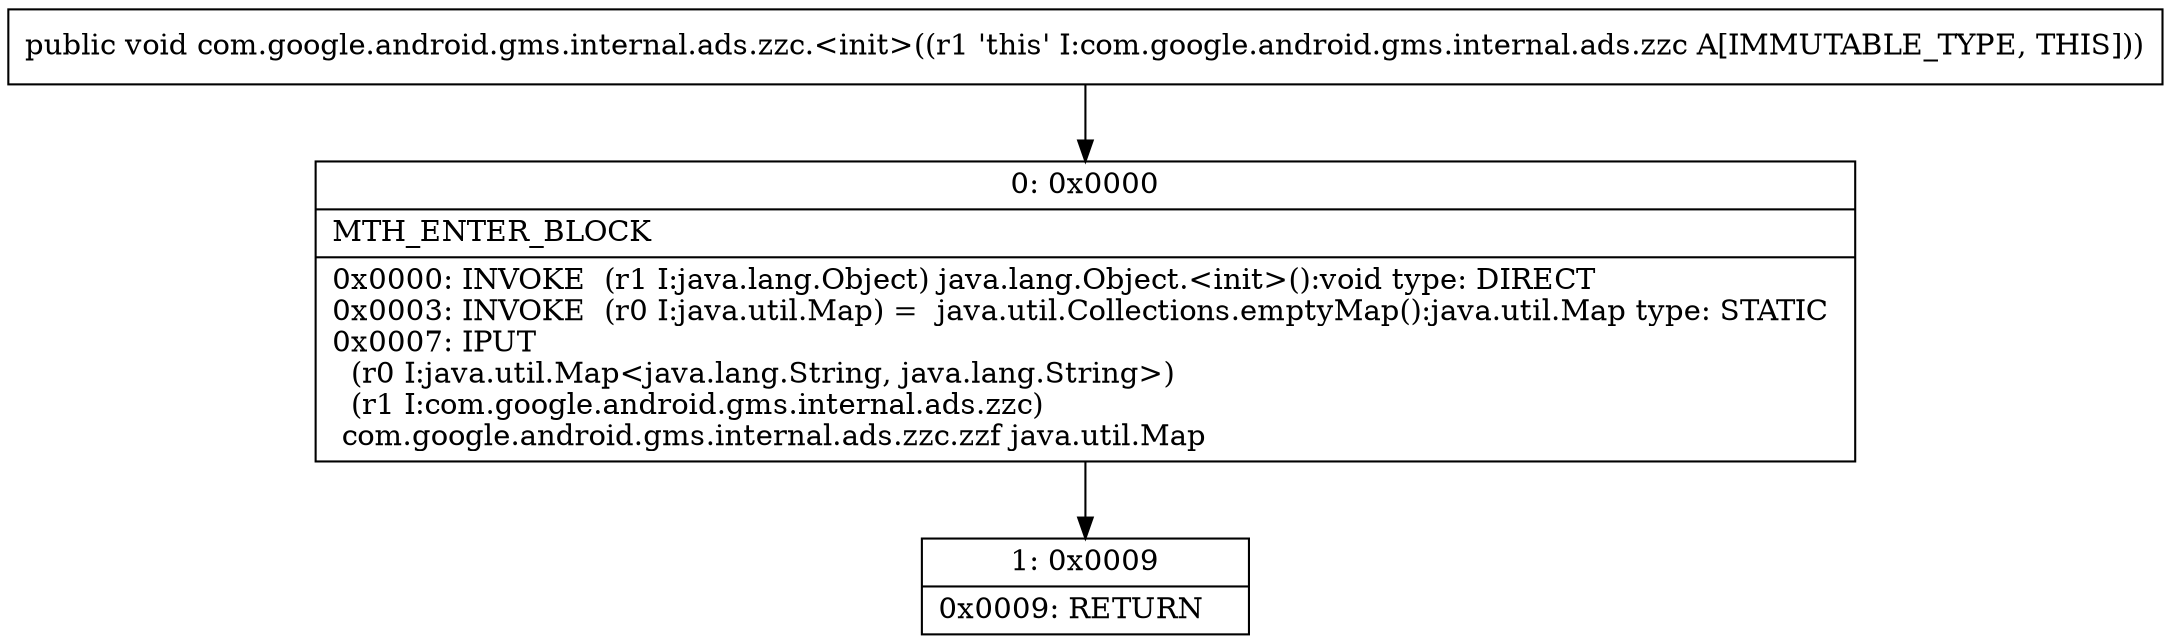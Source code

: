 digraph "CFG forcom.google.android.gms.internal.ads.zzc.\<init\>()V" {
Node_0 [shape=record,label="{0\:\ 0x0000|MTH_ENTER_BLOCK\l|0x0000: INVOKE  (r1 I:java.lang.Object) java.lang.Object.\<init\>():void type: DIRECT \l0x0003: INVOKE  (r0 I:java.util.Map) =  java.util.Collections.emptyMap():java.util.Map type: STATIC \l0x0007: IPUT  \l  (r0 I:java.util.Map\<java.lang.String, java.lang.String\>)\l  (r1 I:com.google.android.gms.internal.ads.zzc)\l com.google.android.gms.internal.ads.zzc.zzf java.util.Map \l}"];
Node_1 [shape=record,label="{1\:\ 0x0009|0x0009: RETURN   \l}"];
MethodNode[shape=record,label="{public void com.google.android.gms.internal.ads.zzc.\<init\>((r1 'this' I:com.google.android.gms.internal.ads.zzc A[IMMUTABLE_TYPE, THIS])) }"];
MethodNode -> Node_0;
Node_0 -> Node_1;
}

